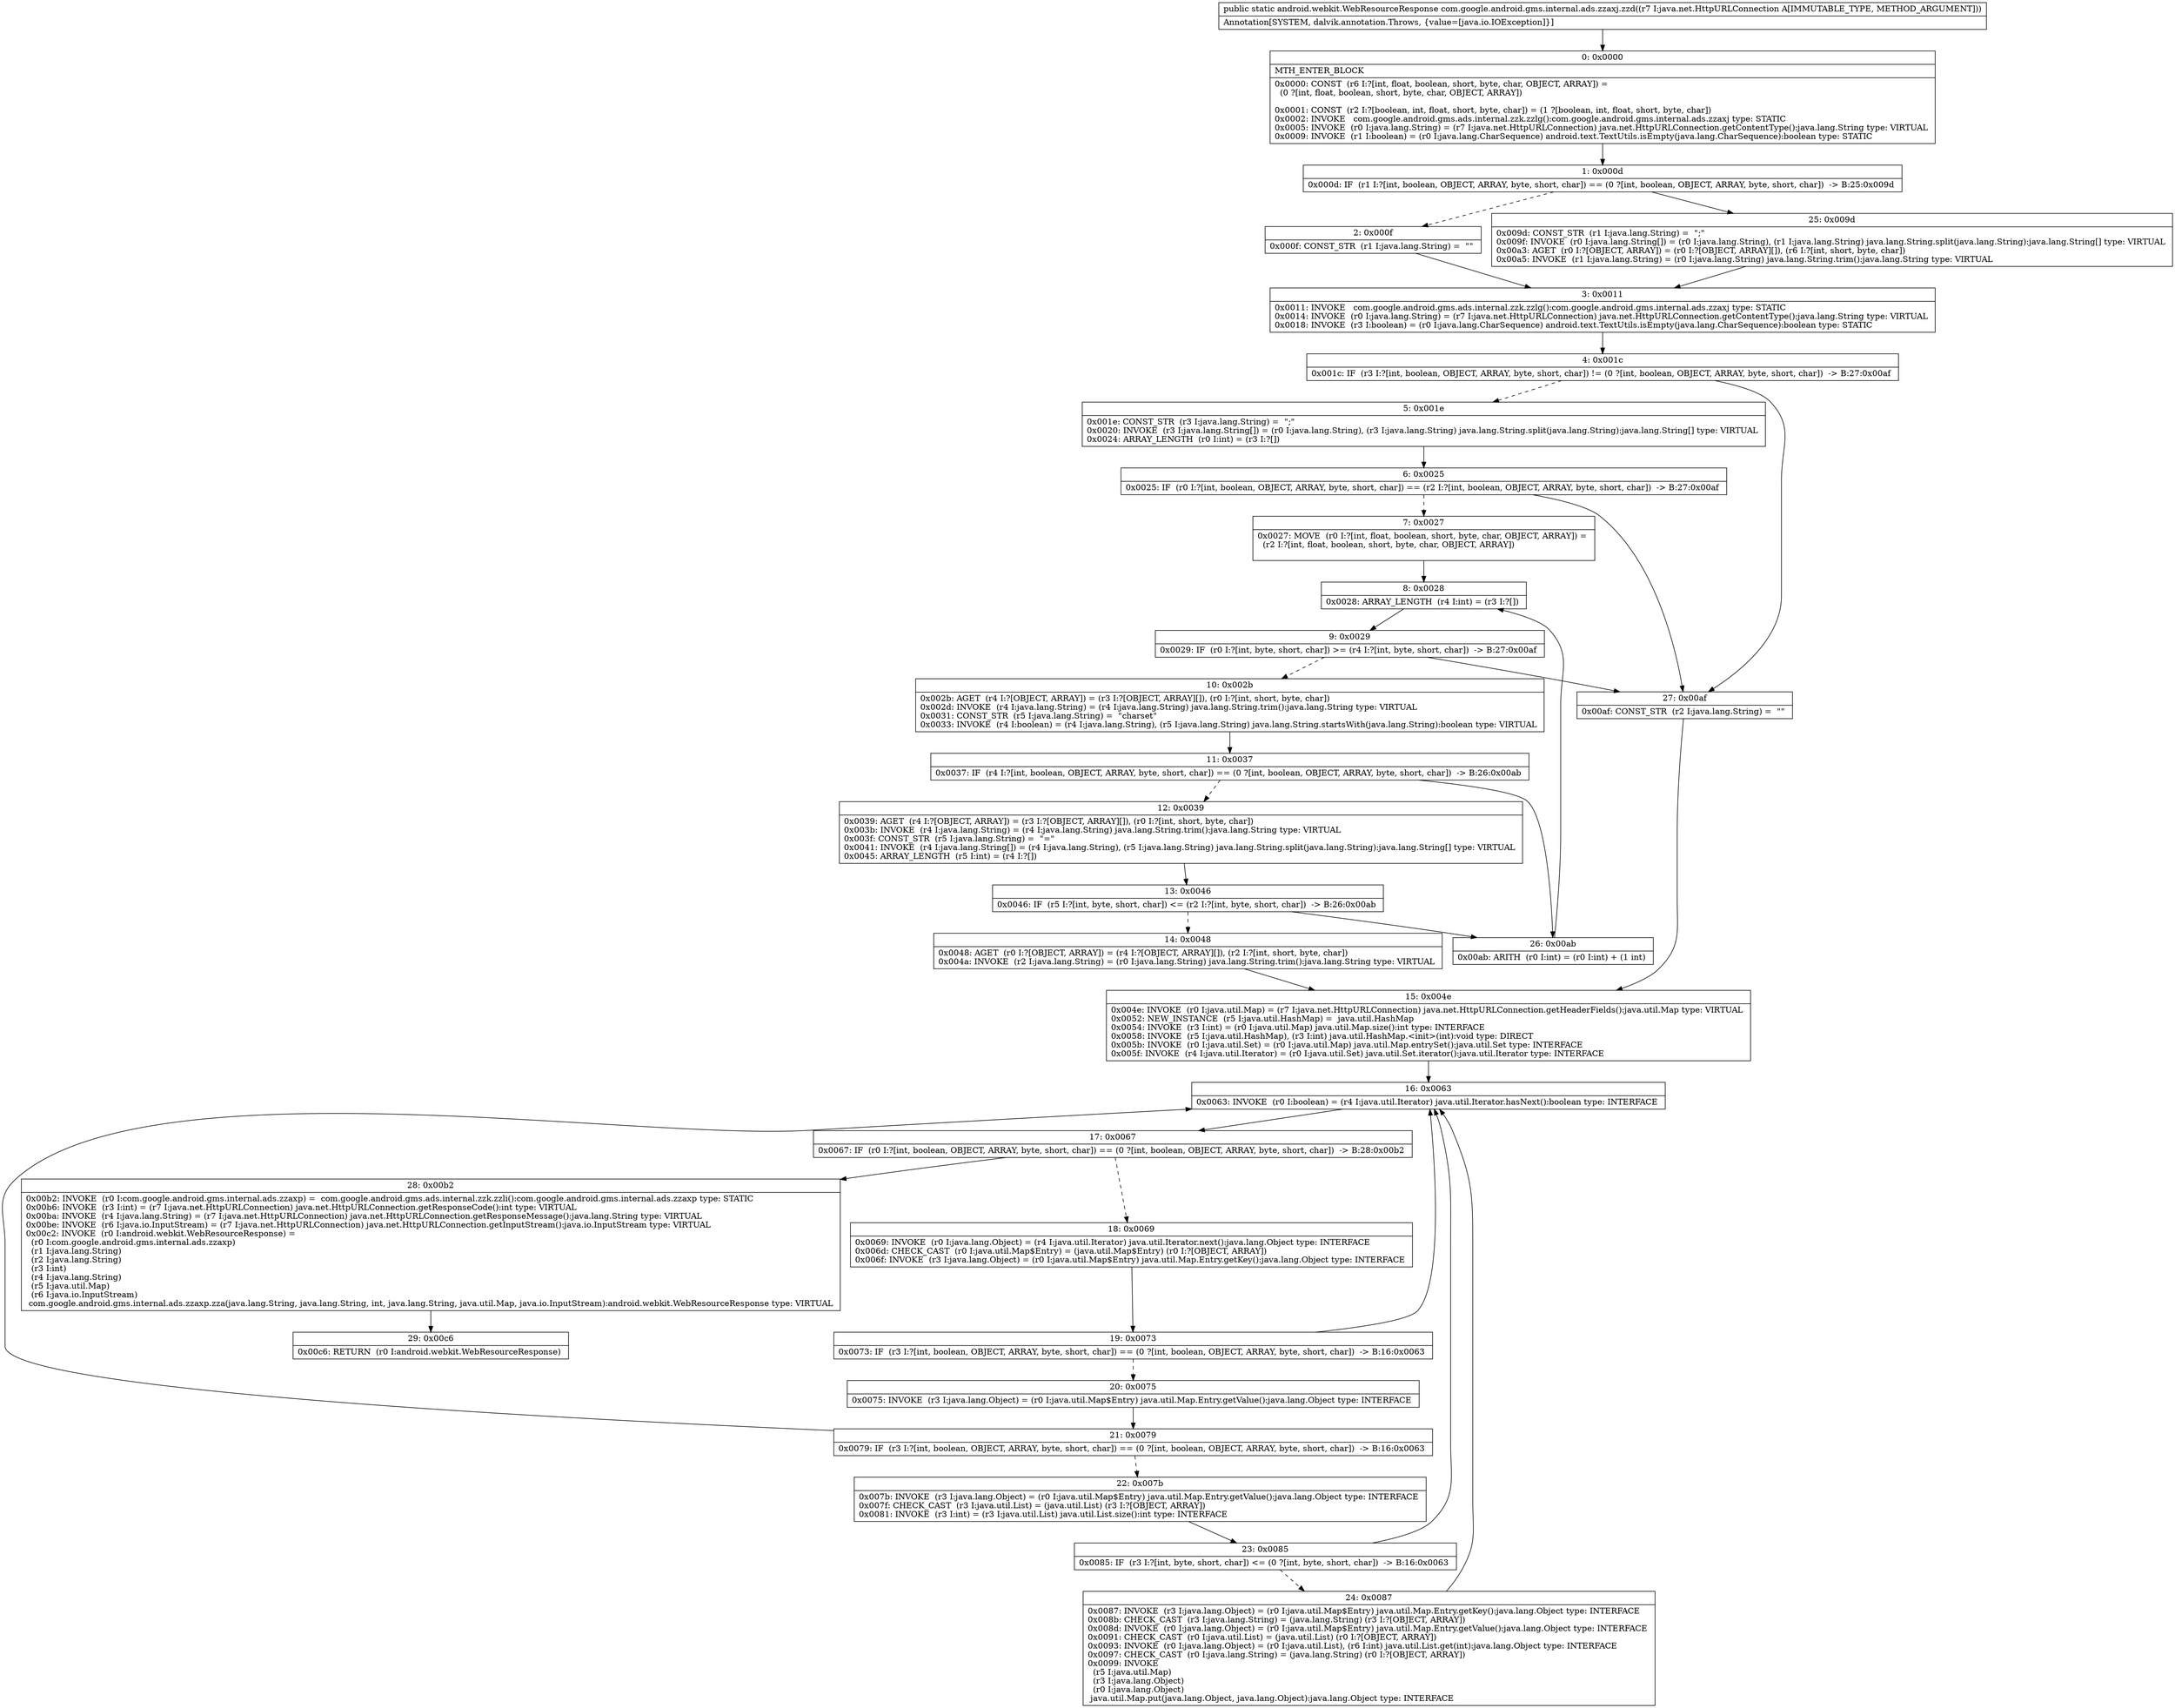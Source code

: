 digraph "CFG forcom.google.android.gms.internal.ads.zzaxj.zzd(Ljava\/net\/HttpURLConnection;)Landroid\/webkit\/WebResourceResponse;" {
Node_0 [shape=record,label="{0\:\ 0x0000|MTH_ENTER_BLOCK\l|0x0000: CONST  (r6 I:?[int, float, boolean, short, byte, char, OBJECT, ARRAY]) = \l  (0 ?[int, float, boolean, short, byte, char, OBJECT, ARRAY])\l \l0x0001: CONST  (r2 I:?[boolean, int, float, short, byte, char]) = (1 ?[boolean, int, float, short, byte, char]) \l0x0002: INVOKE   com.google.android.gms.ads.internal.zzk.zzlg():com.google.android.gms.internal.ads.zzaxj type: STATIC \l0x0005: INVOKE  (r0 I:java.lang.String) = (r7 I:java.net.HttpURLConnection) java.net.HttpURLConnection.getContentType():java.lang.String type: VIRTUAL \l0x0009: INVOKE  (r1 I:boolean) = (r0 I:java.lang.CharSequence) android.text.TextUtils.isEmpty(java.lang.CharSequence):boolean type: STATIC \l}"];
Node_1 [shape=record,label="{1\:\ 0x000d|0x000d: IF  (r1 I:?[int, boolean, OBJECT, ARRAY, byte, short, char]) == (0 ?[int, boolean, OBJECT, ARRAY, byte, short, char])  \-\> B:25:0x009d \l}"];
Node_2 [shape=record,label="{2\:\ 0x000f|0x000f: CONST_STR  (r1 I:java.lang.String) =  \"\" \l}"];
Node_3 [shape=record,label="{3\:\ 0x0011|0x0011: INVOKE   com.google.android.gms.ads.internal.zzk.zzlg():com.google.android.gms.internal.ads.zzaxj type: STATIC \l0x0014: INVOKE  (r0 I:java.lang.String) = (r7 I:java.net.HttpURLConnection) java.net.HttpURLConnection.getContentType():java.lang.String type: VIRTUAL \l0x0018: INVOKE  (r3 I:boolean) = (r0 I:java.lang.CharSequence) android.text.TextUtils.isEmpty(java.lang.CharSequence):boolean type: STATIC \l}"];
Node_4 [shape=record,label="{4\:\ 0x001c|0x001c: IF  (r3 I:?[int, boolean, OBJECT, ARRAY, byte, short, char]) != (0 ?[int, boolean, OBJECT, ARRAY, byte, short, char])  \-\> B:27:0x00af \l}"];
Node_5 [shape=record,label="{5\:\ 0x001e|0x001e: CONST_STR  (r3 I:java.lang.String) =  \";\" \l0x0020: INVOKE  (r3 I:java.lang.String[]) = (r0 I:java.lang.String), (r3 I:java.lang.String) java.lang.String.split(java.lang.String):java.lang.String[] type: VIRTUAL \l0x0024: ARRAY_LENGTH  (r0 I:int) = (r3 I:?[]) \l}"];
Node_6 [shape=record,label="{6\:\ 0x0025|0x0025: IF  (r0 I:?[int, boolean, OBJECT, ARRAY, byte, short, char]) == (r2 I:?[int, boolean, OBJECT, ARRAY, byte, short, char])  \-\> B:27:0x00af \l}"];
Node_7 [shape=record,label="{7\:\ 0x0027|0x0027: MOVE  (r0 I:?[int, float, boolean, short, byte, char, OBJECT, ARRAY]) = \l  (r2 I:?[int, float, boolean, short, byte, char, OBJECT, ARRAY])\l \l}"];
Node_8 [shape=record,label="{8\:\ 0x0028|0x0028: ARRAY_LENGTH  (r4 I:int) = (r3 I:?[]) \l}"];
Node_9 [shape=record,label="{9\:\ 0x0029|0x0029: IF  (r0 I:?[int, byte, short, char]) \>= (r4 I:?[int, byte, short, char])  \-\> B:27:0x00af \l}"];
Node_10 [shape=record,label="{10\:\ 0x002b|0x002b: AGET  (r4 I:?[OBJECT, ARRAY]) = (r3 I:?[OBJECT, ARRAY][]), (r0 I:?[int, short, byte, char]) \l0x002d: INVOKE  (r4 I:java.lang.String) = (r4 I:java.lang.String) java.lang.String.trim():java.lang.String type: VIRTUAL \l0x0031: CONST_STR  (r5 I:java.lang.String) =  \"charset\" \l0x0033: INVOKE  (r4 I:boolean) = (r4 I:java.lang.String), (r5 I:java.lang.String) java.lang.String.startsWith(java.lang.String):boolean type: VIRTUAL \l}"];
Node_11 [shape=record,label="{11\:\ 0x0037|0x0037: IF  (r4 I:?[int, boolean, OBJECT, ARRAY, byte, short, char]) == (0 ?[int, boolean, OBJECT, ARRAY, byte, short, char])  \-\> B:26:0x00ab \l}"];
Node_12 [shape=record,label="{12\:\ 0x0039|0x0039: AGET  (r4 I:?[OBJECT, ARRAY]) = (r3 I:?[OBJECT, ARRAY][]), (r0 I:?[int, short, byte, char]) \l0x003b: INVOKE  (r4 I:java.lang.String) = (r4 I:java.lang.String) java.lang.String.trim():java.lang.String type: VIRTUAL \l0x003f: CONST_STR  (r5 I:java.lang.String) =  \"=\" \l0x0041: INVOKE  (r4 I:java.lang.String[]) = (r4 I:java.lang.String), (r5 I:java.lang.String) java.lang.String.split(java.lang.String):java.lang.String[] type: VIRTUAL \l0x0045: ARRAY_LENGTH  (r5 I:int) = (r4 I:?[]) \l}"];
Node_13 [shape=record,label="{13\:\ 0x0046|0x0046: IF  (r5 I:?[int, byte, short, char]) \<= (r2 I:?[int, byte, short, char])  \-\> B:26:0x00ab \l}"];
Node_14 [shape=record,label="{14\:\ 0x0048|0x0048: AGET  (r0 I:?[OBJECT, ARRAY]) = (r4 I:?[OBJECT, ARRAY][]), (r2 I:?[int, short, byte, char]) \l0x004a: INVOKE  (r2 I:java.lang.String) = (r0 I:java.lang.String) java.lang.String.trim():java.lang.String type: VIRTUAL \l}"];
Node_15 [shape=record,label="{15\:\ 0x004e|0x004e: INVOKE  (r0 I:java.util.Map) = (r7 I:java.net.HttpURLConnection) java.net.HttpURLConnection.getHeaderFields():java.util.Map type: VIRTUAL \l0x0052: NEW_INSTANCE  (r5 I:java.util.HashMap) =  java.util.HashMap \l0x0054: INVOKE  (r3 I:int) = (r0 I:java.util.Map) java.util.Map.size():int type: INTERFACE \l0x0058: INVOKE  (r5 I:java.util.HashMap), (r3 I:int) java.util.HashMap.\<init\>(int):void type: DIRECT \l0x005b: INVOKE  (r0 I:java.util.Set) = (r0 I:java.util.Map) java.util.Map.entrySet():java.util.Set type: INTERFACE \l0x005f: INVOKE  (r4 I:java.util.Iterator) = (r0 I:java.util.Set) java.util.Set.iterator():java.util.Iterator type: INTERFACE \l}"];
Node_16 [shape=record,label="{16\:\ 0x0063|0x0063: INVOKE  (r0 I:boolean) = (r4 I:java.util.Iterator) java.util.Iterator.hasNext():boolean type: INTERFACE \l}"];
Node_17 [shape=record,label="{17\:\ 0x0067|0x0067: IF  (r0 I:?[int, boolean, OBJECT, ARRAY, byte, short, char]) == (0 ?[int, boolean, OBJECT, ARRAY, byte, short, char])  \-\> B:28:0x00b2 \l}"];
Node_18 [shape=record,label="{18\:\ 0x0069|0x0069: INVOKE  (r0 I:java.lang.Object) = (r4 I:java.util.Iterator) java.util.Iterator.next():java.lang.Object type: INTERFACE \l0x006d: CHECK_CAST  (r0 I:java.util.Map$Entry) = (java.util.Map$Entry) (r0 I:?[OBJECT, ARRAY]) \l0x006f: INVOKE  (r3 I:java.lang.Object) = (r0 I:java.util.Map$Entry) java.util.Map.Entry.getKey():java.lang.Object type: INTERFACE \l}"];
Node_19 [shape=record,label="{19\:\ 0x0073|0x0073: IF  (r3 I:?[int, boolean, OBJECT, ARRAY, byte, short, char]) == (0 ?[int, boolean, OBJECT, ARRAY, byte, short, char])  \-\> B:16:0x0063 \l}"];
Node_20 [shape=record,label="{20\:\ 0x0075|0x0075: INVOKE  (r3 I:java.lang.Object) = (r0 I:java.util.Map$Entry) java.util.Map.Entry.getValue():java.lang.Object type: INTERFACE \l}"];
Node_21 [shape=record,label="{21\:\ 0x0079|0x0079: IF  (r3 I:?[int, boolean, OBJECT, ARRAY, byte, short, char]) == (0 ?[int, boolean, OBJECT, ARRAY, byte, short, char])  \-\> B:16:0x0063 \l}"];
Node_22 [shape=record,label="{22\:\ 0x007b|0x007b: INVOKE  (r3 I:java.lang.Object) = (r0 I:java.util.Map$Entry) java.util.Map.Entry.getValue():java.lang.Object type: INTERFACE \l0x007f: CHECK_CAST  (r3 I:java.util.List) = (java.util.List) (r3 I:?[OBJECT, ARRAY]) \l0x0081: INVOKE  (r3 I:int) = (r3 I:java.util.List) java.util.List.size():int type: INTERFACE \l}"];
Node_23 [shape=record,label="{23\:\ 0x0085|0x0085: IF  (r3 I:?[int, byte, short, char]) \<= (0 ?[int, byte, short, char])  \-\> B:16:0x0063 \l}"];
Node_24 [shape=record,label="{24\:\ 0x0087|0x0087: INVOKE  (r3 I:java.lang.Object) = (r0 I:java.util.Map$Entry) java.util.Map.Entry.getKey():java.lang.Object type: INTERFACE \l0x008b: CHECK_CAST  (r3 I:java.lang.String) = (java.lang.String) (r3 I:?[OBJECT, ARRAY]) \l0x008d: INVOKE  (r0 I:java.lang.Object) = (r0 I:java.util.Map$Entry) java.util.Map.Entry.getValue():java.lang.Object type: INTERFACE \l0x0091: CHECK_CAST  (r0 I:java.util.List) = (java.util.List) (r0 I:?[OBJECT, ARRAY]) \l0x0093: INVOKE  (r0 I:java.lang.Object) = (r0 I:java.util.List), (r6 I:int) java.util.List.get(int):java.lang.Object type: INTERFACE \l0x0097: CHECK_CAST  (r0 I:java.lang.String) = (java.lang.String) (r0 I:?[OBJECT, ARRAY]) \l0x0099: INVOKE  \l  (r5 I:java.util.Map)\l  (r3 I:java.lang.Object)\l  (r0 I:java.lang.Object)\l java.util.Map.put(java.lang.Object, java.lang.Object):java.lang.Object type: INTERFACE \l}"];
Node_25 [shape=record,label="{25\:\ 0x009d|0x009d: CONST_STR  (r1 I:java.lang.String) =  \";\" \l0x009f: INVOKE  (r0 I:java.lang.String[]) = (r0 I:java.lang.String), (r1 I:java.lang.String) java.lang.String.split(java.lang.String):java.lang.String[] type: VIRTUAL \l0x00a3: AGET  (r0 I:?[OBJECT, ARRAY]) = (r0 I:?[OBJECT, ARRAY][]), (r6 I:?[int, short, byte, char]) \l0x00a5: INVOKE  (r1 I:java.lang.String) = (r0 I:java.lang.String) java.lang.String.trim():java.lang.String type: VIRTUAL \l}"];
Node_26 [shape=record,label="{26\:\ 0x00ab|0x00ab: ARITH  (r0 I:int) = (r0 I:int) + (1 int) \l}"];
Node_27 [shape=record,label="{27\:\ 0x00af|0x00af: CONST_STR  (r2 I:java.lang.String) =  \"\" \l}"];
Node_28 [shape=record,label="{28\:\ 0x00b2|0x00b2: INVOKE  (r0 I:com.google.android.gms.internal.ads.zzaxp) =  com.google.android.gms.ads.internal.zzk.zzli():com.google.android.gms.internal.ads.zzaxp type: STATIC \l0x00b6: INVOKE  (r3 I:int) = (r7 I:java.net.HttpURLConnection) java.net.HttpURLConnection.getResponseCode():int type: VIRTUAL \l0x00ba: INVOKE  (r4 I:java.lang.String) = (r7 I:java.net.HttpURLConnection) java.net.HttpURLConnection.getResponseMessage():java.lang.String type: VIRTUAL \l0x00be: INVOKE  (r6 I:java.io.InputStream) = (r7 I:java.net.HttpURLConnection) java.net.HttpURLConnection.getInputStream():java.io.InputStream type: VIRTUAL \l0x00c2: INVOKE  (r0 I:android.webkit.WebResourceResponse) = \l  (r0 I:com.google.android.gms.internal.ads.zzaxp)\l  (r1 I:java.lang.String)\l  (r2 I:java.lang.String)\l  (r3 I:int)\l  (r4 I:java.lang.String)\l  (r5 I:java.util.Map)\l  (r6 I:java.io.InputStream)\l com.google.android.gms.internal.ads.zzaxp.zza(java.lang.String, java.lang.String, int, java.lang.String, java.util.Map, java.io.InputStream):android.webkit.WebResourceResponse type: VIRTUAL \l}"];
Node_29 [shape=record,label="{29\:\ 0x00c6|0x00c6: RETURN  (r0 I:android.webkit.WebResourceResponse) \l}"];
MethodNode[shape=record,label="{public static android.webkit.WebResourceResponse com.google.android.gms.internal.ads.zzaxj.zzd((r7 I:java.net.HttpURLConnection A[IMMUTABLE_TYPE, METHOD_ARGUMENT]))  | Annotation[SYSTEM, dalvik.annotation.Throws, \{value=[java.io.IOException]\}]\l}"];
MethodNode -> Node_0;
Node_0 -> Node_1;
Node_1 -> Node_2[style=dashed];
Node_1 -> Node_25;
Node_2 -> Node_3;
Node_3 -> Node_4;
Node_4 -> Node_5[style=dashed];
Node_4 -> Node_27;
Node_5 -> Node_6;
Node_6 -> Node_7[style=dashed];
Node_6 -> Node_27;
Node_7 -> Node_8;
Node_8 -> Node_9;
Node_9 -> Node_10[style=dashed];
Node_9 -> Node_27;
Node_10 -> Node_11;
Node_11 -> Node_12[style=dashed];
Node_11 -> Node_26;
Node_12 -> Node_13;
Node_13 -> Node_14[style=dashed];
Node_13 -> Node_26;
Node_14 -> Node_15;
Node_15 -> Node_16;
Node_16 -> Node_17;
Node_17 -> Node_18[style=dashed];
Node_17 -> Node_28;
Node_18 -> Node_19;
Node_19 -> Node_16;
Node_19 -> Node_20[style=dashed];
Node_20 -> Node_21;
Node_21 -> Node_16;
Node_21 -> Node_22[style=dashed];
Node_22 -> Node_23;
Node_23 -> Node_16;
Node_23 -> Node_24[style=dashed];
Node_24 -> Node_16;
Node_25 -> Node_3;
Node_26 -> Node_8;
Node_27 -> Node_15;
Node_28 -> Node_29;
}

